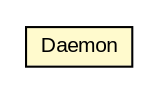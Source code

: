 #!/usr/local/bin/dot
#
# Class diagram 
# Generated by UMLGraph version R5_6-24-gf6e263 (http://www.umlgraph.org/)
#

digraph G {
	edge [fontname="arial",fontsize=10,labelfontname="arial",labelfontsize=10];
	node [fontname="arial",fontsize=10,shape=plaintext];
	nodesep=0.25;
	ranksep=0.5;
	// org.miloss.fgsms.alerting.Daemon
	c275652 [label=<<table title="org.miloss.fgsms.alerting.Daemon" border="0" cellborder="1" cellspacing="0" cellpadding="2" port="p" bgcolor="lemonChiffon" href="./Daemon.html">
		<tr><td><table border="0" cellspacing="0" cellpadding="1">
<tr><td align="center" balign="center"> Daemon </td></tr>
		</table></td></tr>
		</table>>, URL="./Daemon.html", fontname="arial", fontcolor="black", fontsize=10.0];
}

